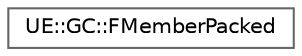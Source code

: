 digraph "Graphical Class Hierarchy"
{
 // INTERACTIVE_SVG=YES
 // LATEX_PDF_SIZE
  bgcolor="transparent";
  edge [fontname=Helvetica,fontsize=10,labelfontname=Helvetica,labelfontsize=10];
  node [fontname=Helvetica,fontsize=10,shape=box,height=0.2,width=0.4];
  rankdir="LR";
  Node0 [id="Node000000",label="UE::GC::FMemberPacked",height=0.2,width=0.4,color="grey40", fillcolor="white", style="filled",URL="$d3/d10/structUE_1_1GC_1_1FMemberPacked.html",tooltip=" "];
}
